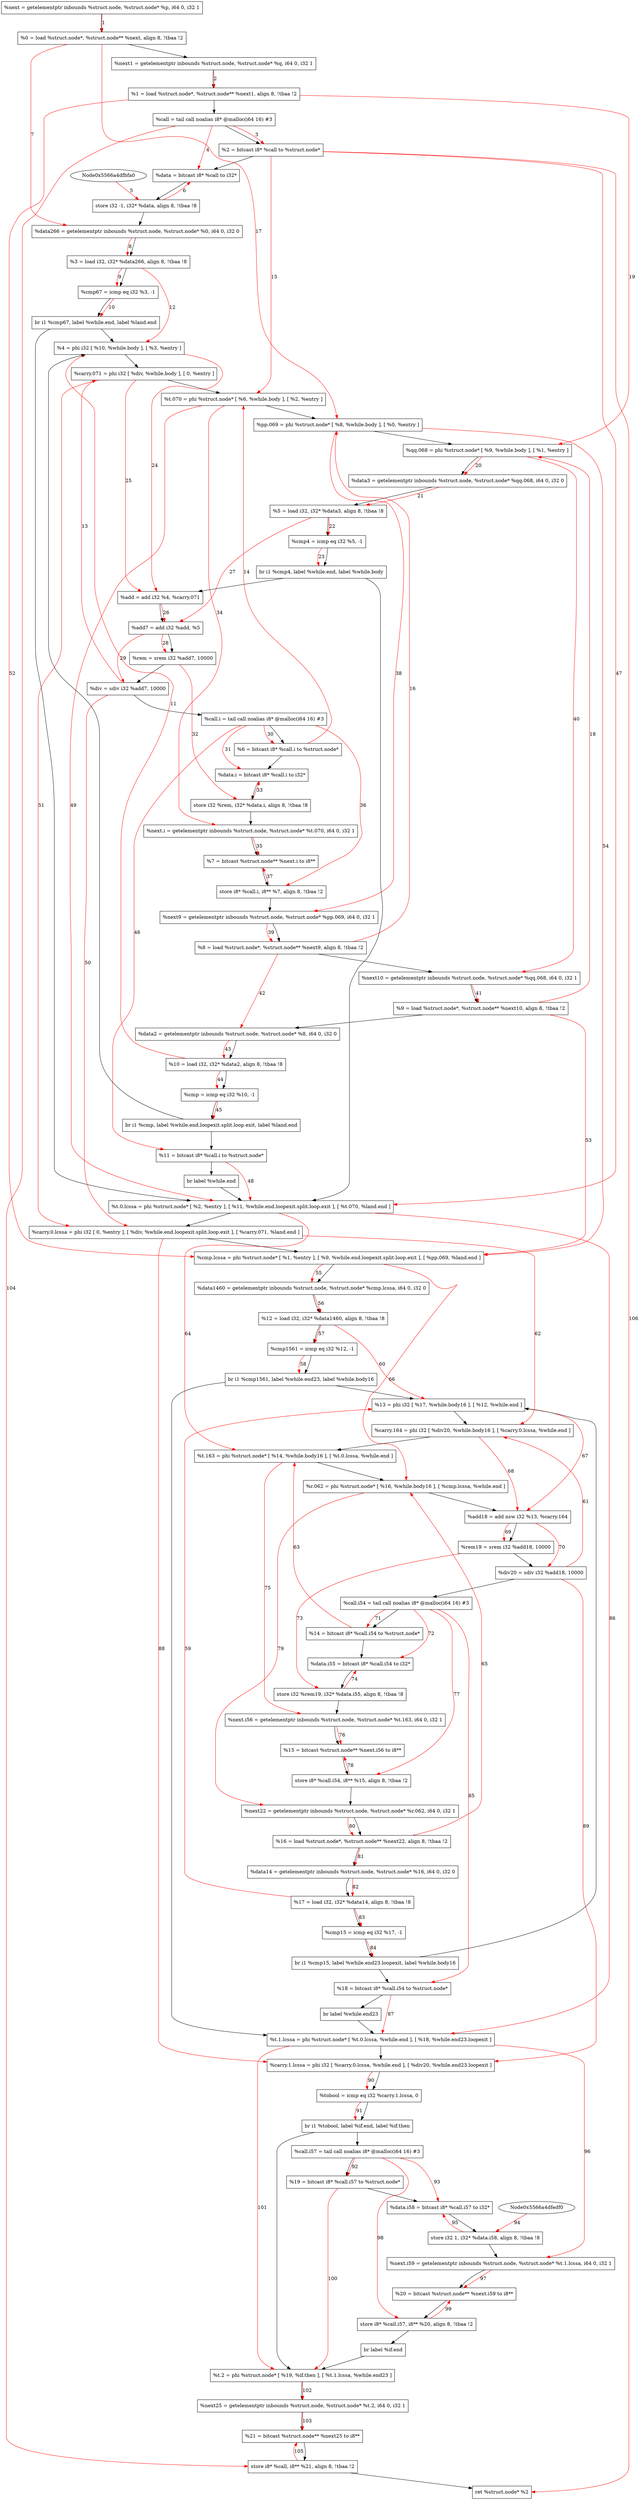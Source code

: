 digraph "CDFG for'addint' function" {
	Node0x5566a4e05098[shape=record, label="  %next = getelementptr inbounds %struct.node, %struct.node* %p, i64 0, i32 1"]
	Node0x5566a4e02d58[shape=record, label="  %0 = load %struct.node*, %struct.node** %next, align 8, !tbaa !2"]
	Node0x5566a4e05158[shape=record, label="  %next1 = getelementptr inbounds %struct.node, %struct.node* %q, i64 0, i32 1"]
	Node0x5566a4e051e8[shape=record, label="  %1 = load %struct.node*, %struct.node** %next1, align 8, !tbaa !2"]
	Node0x5566a4e052a0[shape=record, label="  %call = tail call noalias i8* @malloc(i64 16) #3"]
	Node0x5566a4e05358[shape=record, label="  %2 = bitcast i8* %call to %struct.node*"]
	Node0x5566a4e053b8[shape=record, label="  %data = bitcast i8* %call to i32*"]
	Node0x5566a4e05430[shape=record, label="  store i32 -1, i32* %data, align 8, !tbaa !8"]
	Node0x5566a4e054c8[shape=record, label="  %data266 = getelementptr inbounds %struct.node, %struct.node* %0, i64 0, i32 0"]
	Node0x5566a4e05558[shape=record, label="  %3 = load i32, i32* %data266, align 8, !tbaa !8"]
	Node0x5566a4e055d0[shape=record, label="  %cmp67 = icmp eq i32 %3, -1"]
	Node0x5566a4e03c78[shape=record, label="  br i1 %cmp67, label %while.end, label %land.end"]
	Node0x5566a4e058a8[shape=record, label="  %4 = phi i32 [ %10, %while.body ], [ %3, %entry ]"]
	Node0x5566a4e05a18[shape=record, label="  %carry.071 = phi i32 [ %div, %while.body ], [ 0, %entry ]"]
	Node0x5566a4e04f18[shape=record, label="  %t.070 = phi %struct.node* [ %6, %while.body ], [ %2, %entry ]"]
	Node0x5566a4e05d18[shape=record, label="  %pp.069 = phi %struct.node* [ %8, %while.body ], [ %0, %entry ]"]
	Node0x5566a4e05e48[shape=record, label="  %qq.068 = phi %struct.node* [ %9, %while.body ], [ %1, %entry ]"]
	Node0x5566a4e05f48[shape=record, label="  %data3 = getelementptr inbounds %struct.node, %struct.node* %qq.068, i64 0, i32 0"]
	Node0x5566a4e05fd8[shape=record, label="  %5 = load i32, i32* %data3, align 8, !tbaa !8"]
	Node0x5566a4e06050[shape=record, label="  %cmp4 = icmp eq i32 %5, -1"]
	Node0x5566a4e060f8[shape=record, label="  br i1 %cmp4, label %while.end, label %while.body"]
	Node0x5566a4e06170[shape=record, label="  %add = add i32 %4, %carry.071"]
	Node0x5566a4e06200[shape=record, label="  %add7 = add i32 %add, %5"]
	Node0x5566a4e06290[shape=record, label="  %rem = srem i32 %add7, 10000"]
	Node0x5566a4e06320[shape=record, label="  %div = sdiv i32 %add7, 10000"]
	Node0x5566a4e063d0[shape=record, label="  %call.i = tail call noalias i8* @malloc(i64 16) #3"]
	Node0x5566a4e059c8[shape=record, label="  %6 = bitcast i8* %call.i to %struct.node*"]
	Node0x5566a4e057a8[shape=record, label="  %data.i = bitcast i8* %call.i to i32*"]
	Node0x5566a4e064c0[shape=record, label="  store i32 %rem, i32* %data.i, align 8, !tbaa !8"]
	Node0x5566a4e06558[shape=record, label="  %next.i = getelementptr inbounds %struct.node, %struct.node* %t.070, i64 0, i32 1"]
	Node0x5566a4e06908[shape=record, label="  %7 = bitcast %struct.node** %next.i to i8**"]
	Node0x5566a4e06980[shape=record, label="  store i8* %call.i, i8** %7, align 8, !tbaa !2"]
	Node0x5566a4e06a18[shape=record, label="  %next9 = getelementptr inbounds %struct.node, %struct.node* %pp.069, i64 0, i32 1"]
	Node0x5566a4e06aa8[shape=record, label="  %8 = load %struct.node*, %struct.node** %next9, align 8, !tbaa !2"]
	Node0x5566a4e06bc8[shape=record, label="  %next10 = getelementptr inbounds %struct.node, %struct.node* %qq.068, i64 0, i32 1"]
	Node0x5566a4e06c58[shape=record, label="  %9 = load %struct.node*, %struct.node** %next10, align 8, !tbaa !2"]
	Node0x5566a4e06ce8[shape=record, label="  %data2 = getelementptr inbounds %struct.node, %struct.node* %8, i64 0, i32 0"]
	Node0x5566a4e06d78[shape=record, label="  %10 = load i32, i32* %data2, align 8, !tbaa !8"]
	Node0x5566a4e06df0[shape=record, label="  %cmp = icmp eq i32 %10, -1"]
	Node0x5566a4e06ef8[shape=record, label="  br i1 %cmp, label %while.end.loopexit.split.loop.exit, label %land.end"]
	Node0x5566a4e06e68[shape=record, label="  %11 = bitcast i8* %call.i to %struct.node*"]
	Node0x5566a4e06f58[shape=record, label="  br label %while.end"]
	Node0x5566a4e06fa8[shape=record, label="  %t.0.lcssa = phi %struct.node* [ %2, %entry ], [ %11, %while.end.loopexit.split.loop.exit ], [ %t.070, %land.end ]"]
	Node0x5566a4e07068[shape=record, label="  %carry.0.lcssa = phi i32 [ 0, %entry ], [ %div, %while.end.loopexit.split.loop.exit ], [ %carry.071, %land.end ]"]
	Node0x5566a4e07128[shape=record, label="  %cmp.lcssa = phi %struct.node* [ %1, %entry ], [ %9, %while.end.loopexit.split.loop.exit ], [ %pp.069, %land.end ]"]
	Node0x5566a4e07228[shape=record, label="  %data1460 = getelementptr inbounds %struct.node, %struct.node* %cmp.lcssa, i64 0, i32 0"]
	Node0x5566a4e056c8[shape=record, label="  %12 = load i32, i32* %data1460, align 8, !tbaa !8"]
	Node0x5566a4e072b0[shape=record, label="  %cmp1561 = icmp eq i32 %12, -1"]
	Node0x5566a4e074e8[shape=record, label="  br i1 %cmp1561, label %while.end23, label %while.body16"]
	Node0x5566a4e07568[shape=record, label="  %13 = phi i32 [ %17, %while.body16 ], [ %12, %while.end ]"]
	Node0x5566a4e07658[shape=record, label="  %carry.164 = phi i32 [ %div20, %while.body16 ], [ %carry.0.lcssa, %while.end ]"]
	Node0x5566a4e07758[shape=record, label="  %t.163 = phi %struct.node* [ %14, %while.body16 ], [ %t.0.lcssa, %while.end ]"]
	Node0x5566a4e07848[shape=record, label="  %r.062 = phi %struct.node* [ %16, %while.body16 ], [ %cmp.lcssa, %while.end ]"]
	Node0x5566a4e07930[shape=record, label="  %add18 = add nsw i32 %13, %carry.164"]
	Node0x5566a4e079c0[shape=record, label="  %rem19 = srem i32 %add18, 10000"]
	Node0x5566a4e07a50[shape=record, label="  %div20 = sdiv i32 %add18, 10000"]
	Node0x5566a4e07b00[shape=record, label="  %call.i54 = tail call noalias i8* @malloc(i64 16) #3"]
	Node0x5566a4e07458[shape=record, label="  %14 = bitcast i8* %call.i54 to %struct.node*"]
	Node0x5566a4e07bb8[shape=record, label="  %data.i55 = bitcast i8* %call.i54 to i32*"]
	Node0x5566a4e07c30[shape=record, label="  store i32 %rem19, i32* %data.i55, align 8, !tbaa !8"]
	Node0x5566a4df8438[shape=record, label="  %next.i56 = getelementptr inbounds %struct.node, %struct.node* %t.163, i64 0, i32 1"]
	Node0x5566a4df84d8[shape=record, label="  %15 = bitcast %struct.node** %next.i56 to i8**"]
	Node0x5566a4df8550[shape=record, label="  store i8* %call.i54, i8** %15, align 8, !tbaa !2"]
	Node0x5566a4df85e8[shape=record, label="  %next22 = getelementptr inbounds %struct.node, %struct.node* %r.062, i64 0, i32 1"]
	Node0x5566a4df8658[shape=record, label="  %16 = load %struct.node*, %struct.node** %next22, align 8, !tbaa !2"]
	Node0x5566a4df86e8[shape=record, label="  %data14 = getelementptr inbounds %struct.node, %struct.node* %16, i64 0, i32 0"]
	Node0x5566a4df8778[shape=record, label="  %17 = load i32, i32* %data14, align 8, !tbaa !8"]
	Node0x5566a4df87f0[shape=record, label="  %cmp15 = icmp eq i32 %17, -1"]
	Node0x5566a4e06b38[shape=record, label="  br i1 %cmp15, label %while.end23.loopexit, label %while.body16"]
	Node0x5566a4df8ed8[shape=record, label="  %18 = bitcast i8* %call.i54 to %struct.node*"]
	Node0x5566a4df8f88[shape=record, label="  br label %while.end23"]
	Node0x5566a4df8fd8[shape=record, label="  %t.1.lcssa = phi %struct.node* [ %t.0.lcssa, %while.end ], [ %18, %while.end23.loopexit ]"]
	Node0x5566a4df90a8[shape=record, label="  %carry.1.lcssa = phi i32 [ %carry.0.lcssa, %while.end ], [ %div20, %while.end23.loopexit ]"]
	Node0x5566a4df9170[shape=record, label="  %tobool = icmp eq i32 %carry.1.lcssa, 0"]
	Node0x5566a4e01018[shape=record, label="  br i1 %tobool, label %if.end, label %if.then"]
	Node0x5566a4e010d0[shape=record, label="  %call.i57 = tail call noalias i8* @malloc(i64 16) #3"]
	Node0x5566a4e00f88[shape=record, label="  %19 = bitcast i8* %call.i57 to %struct.node*"]
	Node0x5566a4e01188[shape=record, label="  %data.i58 = bitcast i8* %call.i57 to i32*"]
	Node0x5566a4e01230[shape=record, label="  store i32 1, i32* %data.i58, align 8, !tbaa !8"]
	Node0x5566a4e012c8[shape=record, label="  %next.i59 = getelementptr inbounds %struct.node, %struct.node* %t.1.lcssa, i64 0, i32 1"]
	Node0x5566a4e01368[shape=record, label="  %20 = bitcast %struct.node** %next.i59 to i8**"]
	Node0x5566a4e013e0[shape=record, label="  store i8* %call.i57, i8** %20, align 8, !tbaa !2"]
	Node0x5566a4e01448[shape=record, label="  br label %if.end"]
	Node0x5566a4e01498[shape=record, label="  %t.2 = phi %struct.node* [ %19, %if.then ], [ %t.1.lcssa, %while.end23 ]"]
	Node0x5566a4e01578[shape=record, label="  %next25 = getelementptr inbounds %struct.node, %struct.node* %t.2, i64 0, i32 1"]
	Node0x5566a4e07378[shape=record, label="  %21 = bitcast %struct.node** %next25 to i8**"]
	Node0x5566a4e01620[shape=record, label="  store i8* %call, i8** %21, align 8, !tbaa !2"]
	Node0x5566a4e01688[shape=record, label="  ret %struct.node* %2"]
	Node0x5566a4e05098 -> Node0x5566a4e02d58
	Node0x5566a4e02d58 -> Node0x5566a4e05158
	Node0x5566a4e05158 -> Node0x5566a4e051e8
	Node0x5566a4e051e8 -> Node0x5566a4e052a0
	Node0x5566a4e052a0 -> Node0x5566a4e05358
	Node0x5566a4e05358 -> Node0x5566a4e053b8
	Node0x5566a4e053b8 -> Node0x5566a4e05430
	Node0x5566a4e05430 -> Node0x5566a4e054c8
	Node0x5566a4e054c8 -> Node0x5566a4e05558
	Node0x5566a4e05558 -> Node0x5566a4e055d0
	Node0x5566a4e055d0 -> Node0x5566a4e03c78
	Node0x5566a4e03c78 -> Node0x5566a4e06fa8
	Node0x5566a4e03c78 -> Node0x5566a4e058a8
	Node0x5566a4e058a8 -> Node0x5566a4e05a18
	Node0x5566a4e05a18 -> Node0x5566a4e04f18
	Node0x5566a4e04f18 -> Node0x5566a4e05d18
	Node0x5566a4e05d18 -> Node0x5566a4e05e48
	Node0x5566a4e05e48 -> Node0x5566a4e05f48
	Node0x5566a4e05f48 -> Node0x5566a4e05fd8
	Node0x5566a4e05fd8 -> Node0x5566a4e06050
	Node0x5566a4e06050 -> Node0x5566a4e060f8
	Node0x5566a4e060f8 -> Node0x5566a4e06fa8
	Node0x5566a4e060f8 -> Node0x5566a4e06170
	Node0x5566a4e06170 -> Node0x5566a4e06200
	Node0x5566a4e06200 -> Node0x5566a4e06290
	Node0x5566a4e06290 -> Node0x5566a4e06320
	Node0x5566a4e06320 -> Node0x5566a4e063d0
	Node0x5566a4e063d0 -> Node0x5566a4e059c8
	Node0x5566a4e059c8 -> Node0x5566a4e057a8
	Node0x5566a4e057a8 -> Node0x5566a4e064c0
	Node0x5566a4e064c0 -> Node0x5566a4e06558
	Node0x5566a4e06558 -> Node0x5566a4e06908
	Node0x5566a4e06908 -> Node0x5566a4e06980
	Node0x5566a4e06980 -> Node0x5566a4e06a18
	Node0x5566a4e06a18 -> Node0x5566a4e06aa8
	Node0x5566a4e06aa8 -> Node0x5566a4e06bc8
	Node0x5566a4e06bc8 -> Node0x5566a4e06c58
	Node0x5566a4e06c58 -> Node0x5566a4e06ce8
	Node0x5566a4e06ce8 -> Node0x5566a4e06d78
	Node0x5566a4e06d78 -> Node0x5566a4e06df0
	Node0x5566a4e06df0 -> Node0x5566a4e06ef8
	Node0x5566a4e06ef8 -> Node0x5566a4e06e68
	Node0x5566a4e06ef8 -> Node0x5566a4e058a8
	Node0x5566a4e06e68 -> Node0x5566a4e06f58
	Node0x5566a4e06f58 -> Node0x5566a4e06fa8
	Node0x5566a4e06fa8 -> Node0x5566a4e07068
	Node0x5566a4e07068 -> Node0x5566a4e07128
	Node0x5566a4e07128 -> Node0x5566a4e07228
	Node0x5566a4e07228 -> Node0x5566a4e056c8
	Node0x5566a4e056c8 -> Node0x5566a4e072b0
	Node0x5566a4e072b0 -> Node0x5566a4e074e8
	Node0x5566a4e074e8 -> Node0x5566a4df8fd8
	Node0x5566a4e074e8 -> Node0x5566a4e07568
	Node0x5566a4e07568 -> Node0x5566a4e07658
	Node0x5566a4e07658 -> Node0x5566a4e07758
	Node0x5566a4e07758 -> Node0x5566a4e07848
	Node0x5566a4e07848 -> Node0x5566a4e07930
	Node0x5566a4e07930 -> Node0x5566a4e079c0
	Node0x5566a4e079c0 -> Node0x5566a4e07a50
	Node0x5566a4e07a50 -> Node0x5566a4e07b00
	Node0x5566a4e07b00 -> Node0x5566a4e07458
	Node0x5566a4e07458 -> Node0x5566a4e07bb8
	Node0x5566a4e07bb8 -> Node0x5566a4e07c30
	Node0x5566a4e07c30 -> Node0x5566a4df8438
	Node0x5566a4df8438 -> Node0x5566a4df84d8
	Node0x5566a4df84d8 -> Node0x5566a4df8550
	Node0x5566a4df8550 -> Node0x5566a4df85e8
	Node0x5566a4df85e8 -> Node0x5566a4df8658
	Node0x5566a4df8658 -> Node0x5566a4df86e8
	Node0x5566a4df86e8 -> Node0x5566a4df8778
	Node0x5566a4df8778 -> Node0x5566a4df87f0
	Node0x5566a4df87f0 -> Node0x5566a4e06b38
	Node0x5566a4e06b38 -> Node0x5566a4df8ed8
	Node0x5566a4e06b38 -> Node0x5566a4e07568
	Node0x5566a4df8ed8 -> Node0x5566a4df8f88
	Node0x5566a4df8f88 -> Node0x5566a4df8fd8
	Node0x5566a4df8fd8 -> Node0x5566a4df90a8
	Node0x5566a4df90a8 -> Node0x5566a4df9170
	Node0x5566a4df9170 -> Node0x5566a4e01018
	Node0x5566a4e01018 -> Node0x5566a4e01498
	Node0x5566a4e01018 -> Node0x5566a4e010d0
	Node0x5566a4e010d0 -> Node0x5566a4e00f88
	Node0x5566a4e00f88 -> Node0x5566a4e01188
	Node0x5566a4e01188 -> Node0x5566a4e01230
	Node0x5566a4e01230 -> Node0x5566a4e012c8
	Node0x5566a4e012c8 -> Node0x5566a4e01368
	Node0x5566a4e01368 -> Node0x5566a4e013e0
	Node0x5566a4e013e0 -> Node0x5566a4e01448
	Node0x5566a4e01448 -> Node0x5566a4e01498
	Node0x5566a4e01498 -> Node0x5566a4e01578
	Node0x5566a4e01578 -> Node0x5566a4e07378
	Node0x5566a4e07378 -> Node0x5566a4e01620
	Node0x5566a4e01620 -> Node0x5566a4e01688
edge [color=red]
	Node0x5566a4e05098 -> Node0x5566a4e02d58[label="1"]
	Node0x5566a4e05158 -> Node0x5566a4e051e8[label="2"]
	Node0x5566a4e052a0 -> Node0x5566a4e05358[label="3"]
	Node0x5566a4e052a0 -> Node0x5566a4e053b8[label="4"]
	Node0x5566a4dfbfa0 -> Node0x5566a4e05430[label="5"]
	Node0x5566a4e05430 -> Node0x5566a4e053b8[label="6"]
	Node0x5566a4e02d58 -> Node0x5566a4e054c8[label="7"]
	Node0x5566a4e054c8 -> Node0x5566a4e05558[label="8"]
	Node0x5566a4e05558 -> Node0x5566a4e055d0[label="9"]
	Node0x5566a4e055d0 -> Node0x5566a4e03c78[label="10"]
	Node0x5566a4e06d78 -> Node0x5566a4e058a8[label="11"]
	Node0x5566a4e05558 -> Node0x5566a4e058a8[label="12"]
	Node0x5566a4e06320 -> Node0x5566a4e05a18[label="13"]
	Node0x5566a4e059c8 -> Node0x5566a4e04f18[label="14"]
	Node0x5566a4e05358 -> Node0x5566a4e04f18[label="15"]
	Node0x5566a4e06aa8 -> Node0x5566a4e05d18[label="16"]
	Node0x5566a4e02d58 -> Node0x5566a4e05d18[label="17"]
	Node0x5566a4e06c58 -> Node0x5566a4e05e48[label="18"]
	Node0x5566a4e051e8 -> Node0x5566a4e05e48[label="19"]
	Node0x5566a4e05e48 -> Node0x5566a4e05f48[label="20"]
	Node0x5566a4e05f48 -> Node0x5566a4e05fd8[label="21"]
	Node0x5566a4e05fd8 -> Node0x5566a4e06050[label="22"]
	Node0x5566a4e06050 -> Node0x5566a4e060f8[label="23"]
	Node0x5566a4e058a8 -> Node0x5566a4e06170[label="24"]
	Node0x5566a4e05a18 -> Node0x5566a4e06170[label="25"]
	Node0x5566a4e06170 -> Node0x5566a4e06200[label="26"]
	Node0x5566a4e05fd8 -> Node0x5566a4e06200[label="27"]
	Node0x5566a4e06200 -> Node0x5566a4e06290[label="28"]
	Node0x5566a4e06200 -> Node0x5566a4e06320[label="29"]
	Node0x5566a4e063d0 -> Node0x5566a4e059c8[label="30"]
	Node0x5566a4e063d0 -> Node0x5566a4e057a8[label="31"]
	Node0x5566a4e06290 -> Node0x5566a4e064c0[label="32"]
	Node0x5566a4e064c0 -> Node0x5566a4e057a8[label="33"]
	Node0x5566a4e04f18 -> Node0x5566a4e06558[label="34"]
	Node0x5566a4e06558 -> Node0x5566a4e06908[label="35"]
	Node0x5566a4e063d0 -> Node0x5566a4e06980[label="36"]
	Node0x5566a4e06980 -> Node0x5566a4e06908[label="37"]
	Node0x5566a4e05d18 -> Node0x5566a4e06a18[label="38"]
	Node0x5566a4e06a18 -> Node0x5566a4e06aa8[label="39"]
	Node0x5566a4e05e48 -> Node0x5566a4e06bc8[label="40"]
	Node0x5566a4e06bc8 -> Node0x5566a4e06c58[label="41"]
	Node0x5566a4e06aa8 -> Node0x5566a4e06ce8[label="42"]
	Node0x5566a4e06ce8 -> Node0x5566a4e06d78[label="43"]
	Node0x5566a4e06d78 -> Node0x5566a4e06df0[label="44"]
	Node0x5566a4e06df0 -> Node0x5566a4e06ef8[label="45"]
	Node0x5566a4e063d0 -> Node0x5566a4e06e68[label="46"]
	Node0x5566a4e05358 -> Node0x5566a4e06fa8[label="47"]
	Node0x5566a4e06e68 -> Node0x5566a4e06fa8[label="48"]
	Node0x5566a4e04f18 -> Node0x5566a4e06fa8[label="49"]
	Node0x5566a4e06320 -> Node0x5566a4e07068[label="50"]
	Node0x5566a4e05a18 -> Node0x5566a4e07068[label="51"]
	Node0x5566a4e051e8 -> Node0x5566a4e07128[label="52"]
	Node0x5566a4e06c58 -> Node0x5566a4e07128[label="53"]
	Node0x5566a4e05d18 -> Node0x5566a4e07128[label="54"]
	Node0x5566a4e07128 -> Node0x5566a4e07228[label="55"]
	Node0x5566a4e07228 -> Node0x5566a4e056c8[label="56"]
	Node0x5566a4e056c8 -> Node0x5566a4e072b0[label="57"]
	Node0x5566a4e072b0 -> Node0x5566a4e074e8[label="58"]
	Node0x5566a4df8778 -> Node0x5566a4e07568[label="59"]
	Node0x5566a4e056c8 -> Node0x5566a4e07568[label="60"]
	Node0x5566a4e07a50 -> Node0x5566a4e07658[label="61"]
	Node0x5566a4e07068 -> Node0x5566a4e07658[label="62"]
	Node0x5566a4e07458 -> Node0x5566a4e07758[label="63"]
	Node0x5566a4e06fa8 -> Node0x5566a4e07758[label="64"]
	Node0x5566a4df8658 -> Node0x5566a4e07848[label="65"]
	Node0x5566a4e07128 -> Node0x5566a4e07848[label="66"]
	Node0x5566a4e07568 -> Node0x5566a4e07930[label="67"]
	Node0x5566a4e07658 -> Node0x5566a4e07930[label="68"]
	Node0x5566a4e07930 -> Node0x5566a4e079c0[label="69"]
	Node0x5566a4e07930 -> Node0x5566a4e07a50[label="70"]
	Node0x5566a4e07b00 -> Node0x5566a4e07458[label="71"]
	Node0x5566a4e07b00 -> Node0x5566a4e07bb8[label="72"]
	Node0x5566a4e079c0 -> Node0x5566a4e07c30[label="73"]
	Node0x5566a4e07c30 -> Node0x5566a4e07bb8[label="74"]
	Node0x5566a4e07758 -> Node0x5566a4df8438[label="75"]
	Node0x5566a4df8438 -> Node0x5566a4df84d8[label="76"]
	Node0x5566a4e07b00 -> Node0x5566a4df8550[label="77"]
	Node0x5566a4df8550 -> Node0x5566a4df84d8[label="78"]
	Node0x5566a4e07848 -> Node0x5566a4df85e8[label="79"]
	Node0x5566a4df85e8 -> Node0x5566a4df8658[label="80"]
	Node0x5566a4df8658 -> Node0x5566a4df86e8[label="81"]
	Node0x5566a4df86e8 -> Node0x5566a4df8778[label="82"]
	Node0x5566a4df8778 -> Node0x5566a4df87f0[label="83"]
	Node0x5566a4df87f0 -> Node0x5566a4e06b38[label="84"]
	Node0x5566a4e07b00 -> Node0x5566a4df8ed8[label="85"]
	Node0x5566a4e06fa8 -> Node0x5566a4df8fd8[label="86"]
	Node0x5566a4df8ed8 -> Node0x5566a4df8fd8[label="87"]
	Node0x5566a4e07068 -> Node0x5566a4df90a8[label="88"]
	Node0x5566a4e07a50 -> Node0x5566a4df90a8[label="89"]
	Node0x5566a4df90a8 -> Node0x5566a4df9170[label="90"]
	Node0x5566a4df9170 -> Node0x5566a4e01018[label="91"]
	Node0x5566a4e010d0 -> Node0x5566a4e00f88[label="92"]
	Node0x5566a4e010d0 -> Node0x5566a4e01188[label="93"]
	Node0x5566a4dfedf0 -> Node0x5566a4e01230[label="94"]
	Node0x5566a4e01230 -> Node0x5566a4e01188[label="95"]
	Node0x5566a4df8fd8 -> Node0x5566a4e012c8[label="96"]
	Node0x5566a4e012c8 -> Node0x5566a4e01368[label="97"]
	Node0x5566a4e010d0 -> Node0x5566a4e013e0[label="98"]
	Node0x5566a4e013e0 -> Node0x5566a4e01368[label="99"]
	Node0x5566a4e00f88 -> Node0x5566a4e01498[label="100"]
	Node0x5566a4df8fd8 -> Node0x5566a4e01498[label="101"]
	Node0x5566a4e01498 -> Node0x5566a4e01578[label="102"]
	Node0x5566a4e01578 -> Node0x5566a4e07378[label="103"]
	Node0x5566a4e052a0 -> Node0x5566a4e01620[label="104"]
	Node0x5566a4e01620 -> Node0x5566a4e07378[label="105"]
	Node0x5566a4e05358 -> Node0x5566a4e01688[label="106"]
}
